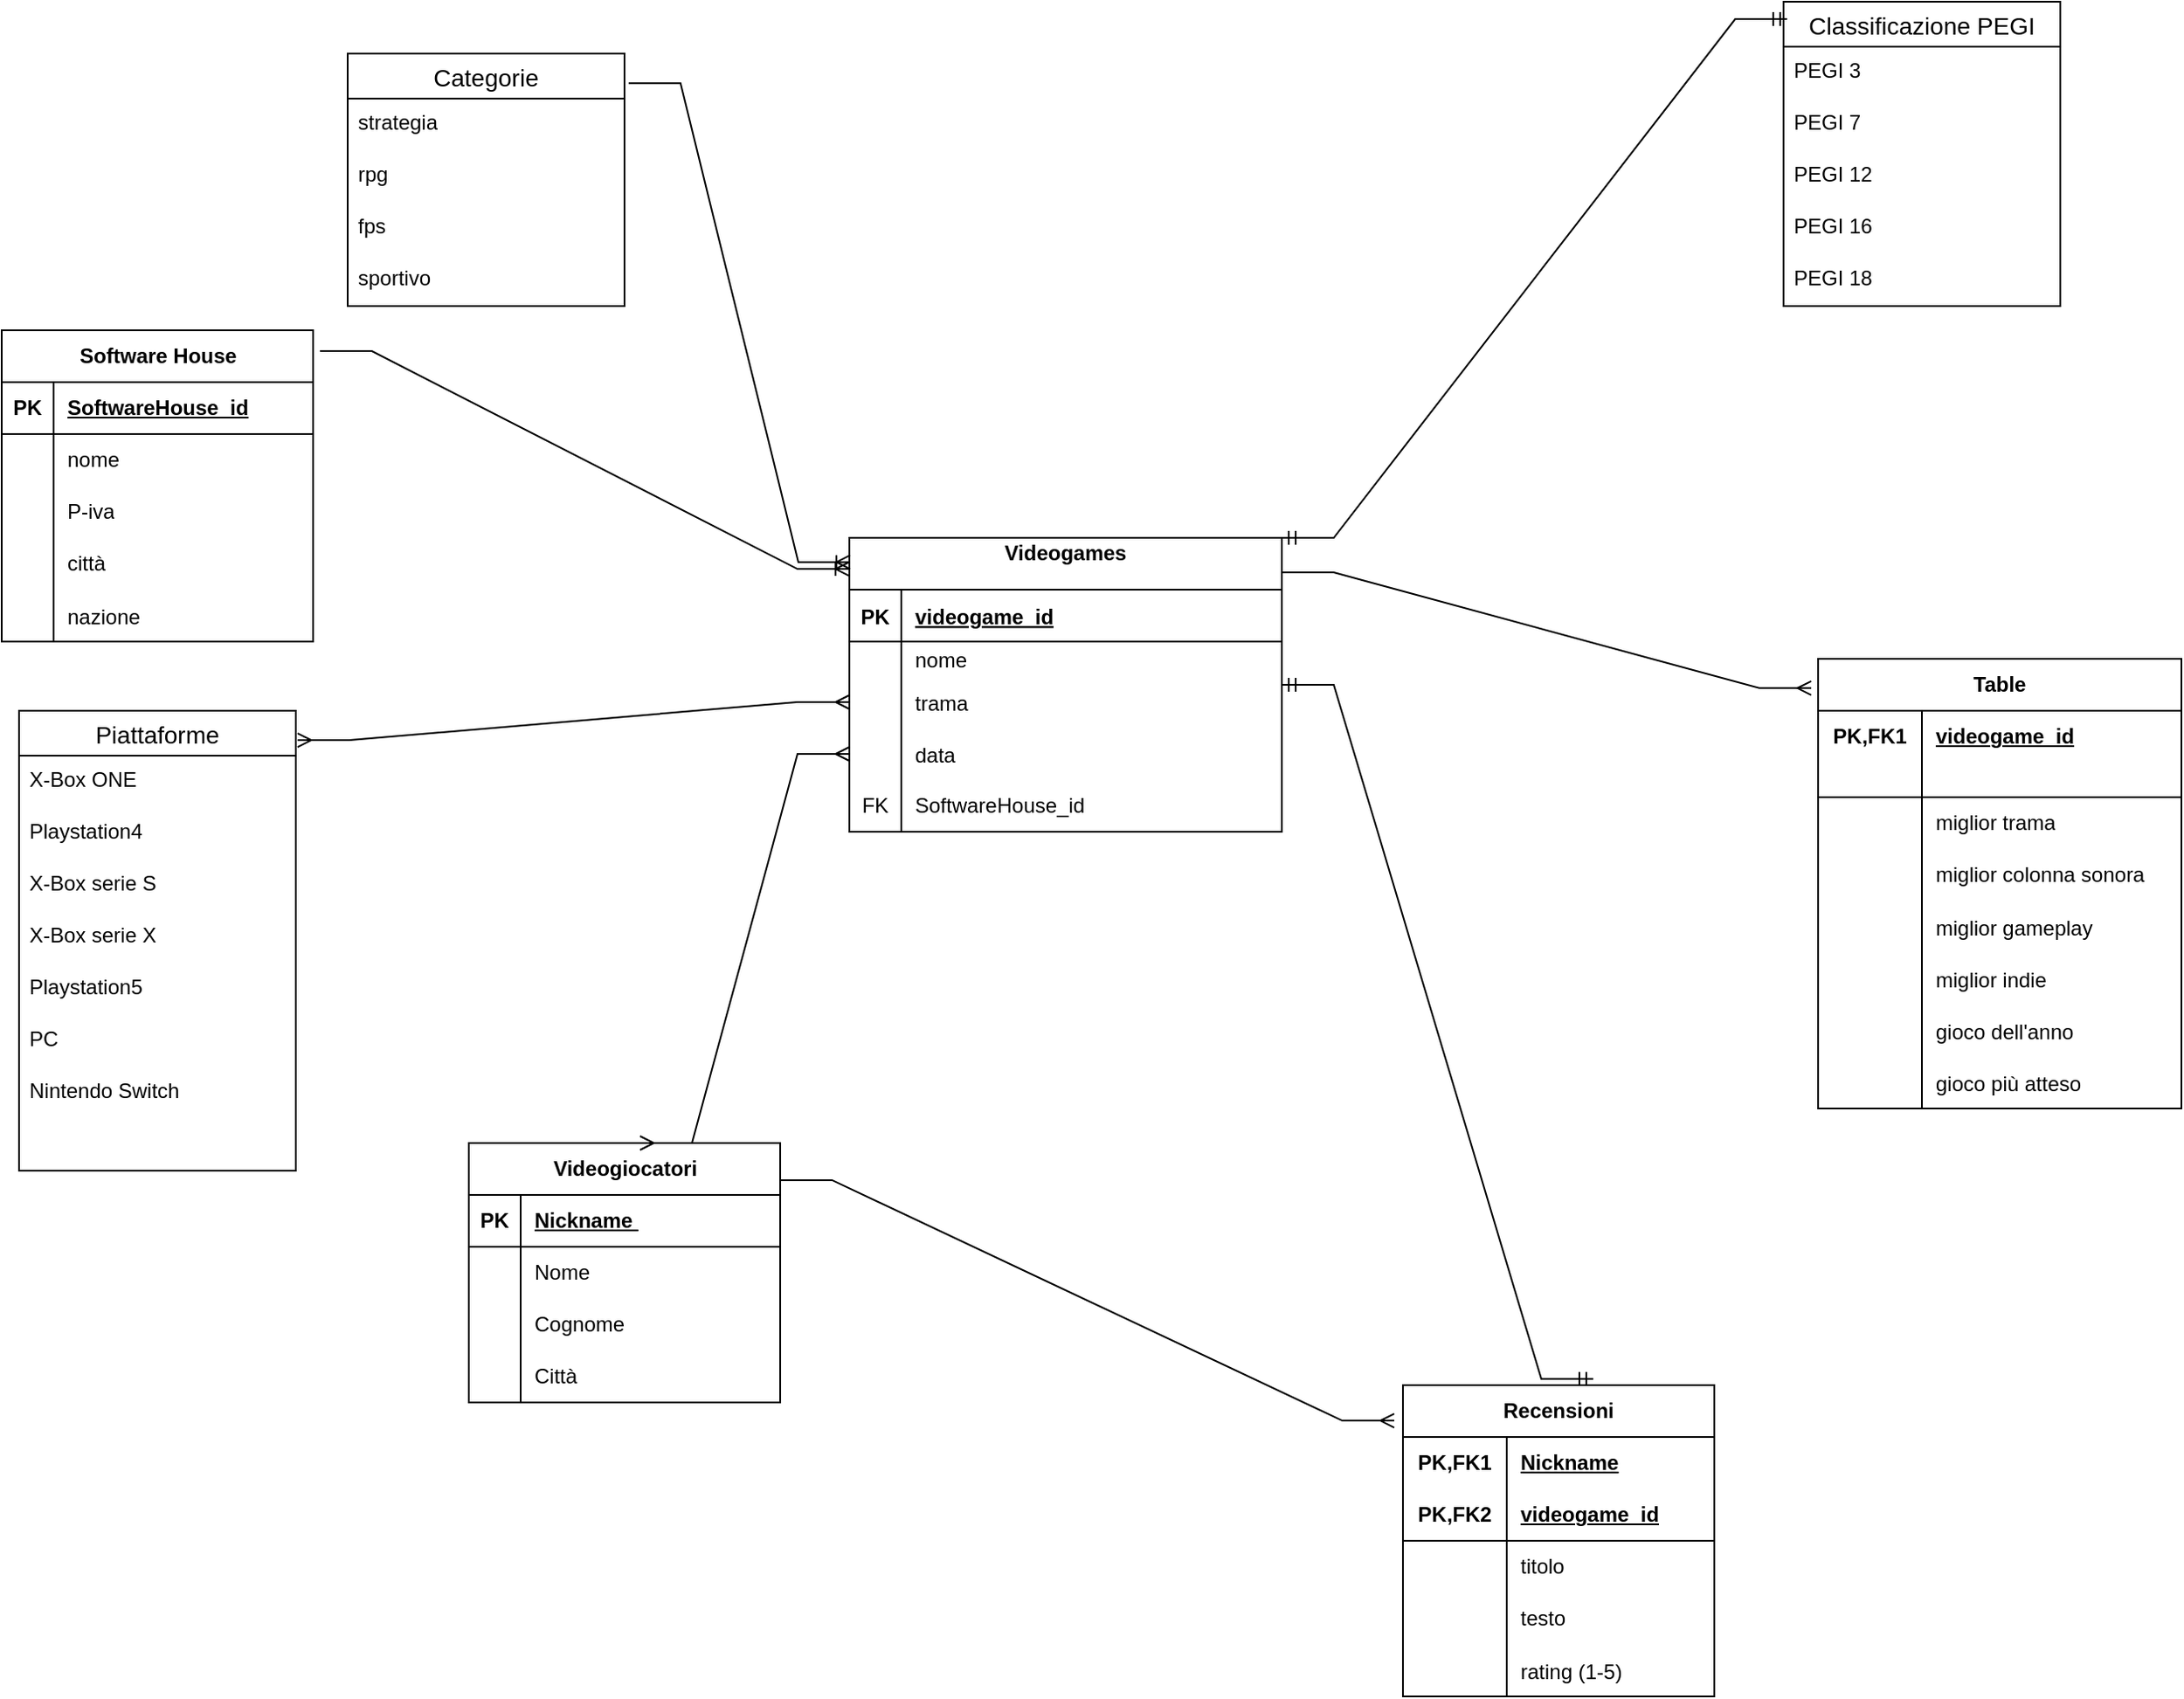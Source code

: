 <mxfile version="21.7.5" type="github">
  <diagram id="R2lEEEUBdFMjLlhIrx00" name="Page-1">
    <mxGraphModel dx="2276" dy="759" grid="1" gridSize="10" guides="1" tooltips="1" connect="1" arrows="1" fold="1" page="1" pageScale="1" pageWidth="850" pageHeight="1100" math="0" shadow="0" extFonts="Permanent Marker^https://fonts.googleapis.com/css?family=Permanent+Marker">
      <root>
        <mxCell id="0" />
        <mxCell id="1" parent="0" />
        <object label="Videogames&#xa;" id="kOSBz5JG6qcE9V6TWTEN-2">
          <mxCell style="shape=table;startSize=30;container=1;collapsible=1;childLayout=tableLayout;fixedRows=1;rowLines=0;fontStyle=1;align=center;resizeLast=1;" vertex="1" parent="1">
            <mxGeometry y="330" width="250" height="170" as="geometry" />
          </mxCell>
        </object>
        <mxCell id="kOSBz5JG6qcE9V6TWTEN-3" value="" style="shape=partialRectangle;collapsible=0;dropTarget=0;pointerEvents=0;fillColor=none;points=[[0,0.5],[1,0.5]];portConstraint=eastwest;top=0;left=0;right=0;bottom=1;" vertex="1" parent="kOSBz5JG6qcE9V6TWTEN-2">
          <mxGeometry y="30" width="250" height="30" as="geometry" />
        </mxCell>
        <mxCell id="kOSBz5JG6qcE9V6TWTEN-4" value="PK" style="shape=partialRectangle;overflow=hidden;connectable=0;fillColor=none;top=0;left=0;bottom=0;right=0;fontStyle=1;" vertex="1" parent="kOSBz5JG6qcE9V6TWTEN-3">
          <mxGeometry width="30" height="30" as="geometry">
            <mxRectangle width="30" height="30" as="alternateBounds" />
          </mxGeometry>
        </mxCell>
        <mxCell id="kOSBz5JG6qcE9V6TWTEN-5" value="videogame_id" style="shape=partialRectangle;overflow=hidden;connectable=0;fillColor=none;top=0;left=0;bottom=0;right=0;align=left;spacingLeft=6;fontStyle=5;" vertex="1" parent="kOSBz5JG6qcE9V6TWTEN-3">
          <mxGeometry x="30" width="220" height="30" as="geometry">
            <mxRectangle width="220" height="30" as="alternateBounds" />
          </mxGeometry>
        </mxCell>
        <mxCell id="kOSBz5JG6qcE9V6TWTEN-6" value="" style="shape=partialRectangle;collapsible=0;dropTarget=0;pointerEvents=0;fillColor=none;points=[[0,0.5],[1,0.5]];portConstraint=eastwest;top=0;left=0;right=0;bottom=0;" vertex="1" parent="kOSBz5JG6qcE9V6TWTEN-2">
          <mxGeometry y="60" width="250" height="20" as="geometry" />
        </mxCell>
        <mxCell id="kOSBz5JG6qcE9V6TWTEN-7" value="" style="shape=partialRectangle;overflow=hidden;connectable=0;fillColor=none;top=0;left=0;bottom=0;right=0;" vertex="1" parent="kOSBz5JG6qcE9V6TWTEN-6">
          <mxGeometry width="30" height="20" as="geometry">
            <mxRectangle width="30" height="20" as="alternateBounds" />
          </mxGeometry>
        </mxCell>
        <mxCell id="kOSBz5JG6qcE9V6TWTEN-8" value="nome" style="shape=partialRectangle;overflow=hidden;connectable=0;fillColor=none;top=0;left=0;bottom=0;right=0;align=left;spacingLeft=6;" vertex="1" parent="kOSBz5JG6qcE9V6TWTEN-6">
          <mxGeometry x="30" width="220" height="20" as="geometry">
            <mxRectangle width="220" height="20" as="alternateBounds" />
          </mxGeometry>
        </mxCell>
        <mxCell id="kOSBz5JG6qcE9V6TWTEN-85" value="" style="shape=tableRow;horizontal=0;startSize=0;swimlaneHead=0;swimlaneBody=0;fillColor=none;collapsible=0;dropTarget=0;points=[[0,0.5],[1,0.5]];portConstraint=eastwest;top=0;left=0;right=0;bottom=0;" vertex="1" parent="kOSBz5JG6qcE9V6TWTEN-2">
          <mxGeometry y="80" width="250" height="30" as="geometry" />
        </mxCell>
        <mxCell id="kOSBz5JG6qcE9V6TWTEN-86" value="" style="shape=partialRectangle;connectable=0;fillColor=none;top=0;left=0;bottom=0;right=0;editable=1;overflow=hidden;" vertex="1" parent="kOSBz5JG6qcE9V6TWTEN-85">
          <mxGeometry width="30" height="30" as="geometry">
            <mxRectangle width="30" height="30" as="alternateBounds" />
          </mxGeometry>
        </mxCell>
        <mxCell id="kOSBz5JG6qcE9V6TWTEN-87" value="trama" style="shape=partialRectangle;connectable=0;fillColor=none;top=0;left=0;bottom=0;right=0;align=left;spacingLeft=6;overflow=hidden;" vertex="1" parent="kOSBz5JG6qcE9V6TWTEN-85">
          <mxGeometry x="30" width="220" height="30" as="geometry">
            <mxRectangle width="220" height="30" as="alternateBounds" />
          </mxGeometry>
        </mxCell>
        <mxCell id="kOSBz5JG6qcE9V6TWTEN-9" value="" style="shape=partialRectangle;collapsible=0;dropTarget=0;pointerEvents=0;fillColor=none;points=[[0,0.5],[1,0.5]];portConstraint=eastwest;top=0;left=0;right=0;bottom=0;" vertex="1" parent="kOSBz5JG6qcE9V6TWTEN-2">
          <mxGeometry y="110" width="250" height="30" as="geometry" />
        </mxCell>
        <mxCell id="kOSBz5JG6qcE9V6TWTEN-10" value="" style="shape=partialRectangle;overflow=hidden;connectable=0;fillColor=none;top=0;left=0;bottom=0;right=0;" vertex="1" parent="kOSBz5JG6qcE9V6TWTEN-9">
          <mxGeometry width="30" height="30" as="geometry">
            <mxRectangle width="30" height="30" as="alternateBounds" />
          </mxGeometry>
        </mxCell>
        <mxCell id="kOSBz5JG6qcE9V6TWTEN-11" value="data" style="shape=partialRectangle;overflow=hidden;connectable=0;fillColor=none;top=0;left=0;bottom=0;right=0;align=left;spacingLeft=6;" vertex="1" parent="kOSBz5JG6qcE9V6TWTEN-9">
          <mxGeometry x="30" width="220" height="30" as="geometry">
            <mxRectangle width="220" height="30" as="alternateBounds" />
          </mxGeometry>
        </mxCell>
        <mxCell id="kOSBz5JG6qcE9V6TWTEN-21" value="" style="shape=tableRow;horizontal=0;startSize=0;swimlaneHead=0;swimlaneBody=0;fillColor=none;collapsible=0;dropTarget=0;points=[[0,0.5],[1,0.5]];portConstraint=eastwest;top=0;left=0;right=0;bottom=0;" vertex="1" parent="kOSBz5JG6qcE9V6TWTEN-2">
          <mxGeometry y="140" width="250" height="30" as="geometry" />
        </mxCell>
        <mxCell id="kOSBz5JG6qcE9V6TWTEN-22" value="FK" style="shape=partialRectangle;connectable=0;fillColor=none;top=0;left=0;bottom=0;right=0;fontStyle=0;overflow=hidden;whiteSpace=wrap;html=1;" vertex="1" parent="kOSBz5JG6qcE9V6TWTEN-21">
          <mxGeometry width="30" height="30" as="geometry">
            <mxRectangle width="30" height="30" as="alternateBounds" />
          </mxGeometry>
        </mxCell>
        <mxCell id="kOSBz5JG6qcE9V6TWTEN-23" value="SoftwareHouse_id" style="shape=partialRectangle;connectable=0;fillColor=none;top=0;left=0;bottom=0;right=0;align=left;spacingLeft=6;fontStyle=0;overflow=hidden;whiteSpace=wrap;html=1;" vertex="1" parent="kOSBz5JG6qcE9V6TWTEN-21">
          <mxGeometry x="30" width="220" height="30" as="geometry">
            <mxRectangle width="220" height="30" as="alternateBounds" />
          </mxGeometry>
        </mxCell>
        <mxCell id="kOSBz5JG6qcE9V6TWTEN-63" value="Software House" style="shape=table;startSize=30;container=1;collapsible=1;childLayout=tableLayout;fixedRows=1;rowLines=0;fontStyle=1;align=center;resizeLast=1;html=1;" vertex="1" parent="1">
          <mxGeometry x="-490" y="210" width="180" height="180" as="geometry" />
        </mxCell>
        <mxCell id="kOSBz5JG6qcE9V6TWTEN-64" value="" style="shape=tableRow;horizontal=0;startSize=0;swimlaneHead=0;swimlaneBody=0;fillColor=none;collapsible=0;dropTarget=0;points=[[0,0.5],[1,0.5]];portConstraint=eastwest;top=0;left=0;right=0;bottom=1;" vertex="1" parent="kOSBz5JG6qcE9V6TWTEN-63">
          <mxGeometry y="30" width="180" height="30" as="geometry" />
        </mxCell>
        <mxCell id="kOSBz5JG6qcE9V6TWTEN-65" value="PK" style="shape=partialRectangle;connectable=0;fillColor=none;top=0;left=0;bottom=0;right=0;fontStyle=1;overflow=hidden;whiteSpace=wrap;html=1;" vertex="1" parent="kOSBz5JG6qcE9V6TWTEN-64">
          <mxGeometry width="30" height="30" as="geometry">
            <mxRectangle width="30" height="30" as="alternateBounds" />
          </mxGeometry>
        </mxCell>
        <mxCell id="kOSBz5JG6qcE9V6TWTEN-66" value="SoftwareHouse_id" style="shape=partialRectangle;connectable=0;fillColor=none;top=0;left=0;bottom=0;right=0;align=left;spacingLeft=6;fontStyle=5;overflow=hidden;whiteSpace=wrap;html=1;" vertex="1" parent="kOSBz5JG6qcE9V6TWTEN-64">
          <mxGeometry x="30" width="150" height="30" as="geometry">
            <mxRectangle width="150" height="30" as="alternateBounds" />
          </mxGeometry>
        </mxCell>
        <mxCell id="kOSBz5JG6qcE9V6TWTEN-67" value="" style="shape=tableRow;horizontal=0;startSize=0;swimlaneHead=0;swimlaneBody=0;fillColor=none;collapsible=0;dropTarget=0;points=[[0,0.5],[1,0.5]];portConstraint=eastwest;top=0;left=0;right=0;bottom=0;" vertex="1" parent="kOSBz5JG6qcE9V6TWTEN-63">
          <mxGeometry y="60" width="180" height="30" as="geometry" />
        </mxCell>
        <mxCell id="kOSBz5JG6qcE9V6TWTEN-68" value="" style="shape=partialRectangle;connectable=0;fillColor=none;top=0;left=0;bottom=0;right=0;editable=1;overflow=hidden;whiteSpace=wrap;html=1;" vertex="1" parent="kOSBz5JG6qcE9V6TWTEN-67">
          <mxGeometry width="30" height="30" as="geometry">
            <mxRectangle width="30" height="30" as="alternateBounds" />
          </mxGeometry>
        </mxCell>
        <mxCell id="kOSBz5JG6qcE9V6TWTEN-69" value="nome" style="shape=partialRectangle;connectable=0;fillColor=none;top=0;left=0;bottom=0;right=0;align=left;spacingLeft=6;overflow=hidden;whiteSpace=wrap;html=1;" vertex="1" parent="kOSBz5JG6qcE9V6TWTEN-67">
          <mxGeometry x="30" width="150" height="30" as="geometry">
            <mxRectangle width="150" height="30" as="alternateBounds" />
          </mxGeometry>
        </mxCell>
        <mxCell id="kOSBz5JG6qcE9V6TWTEN-70" value="" style="shape=tableRow;horizontal=0;startSize=0;swimlaneHead=0;swimlaneBody=0;fillColor=none;collapsible=0;dropTarget=0;points=[[0,0.5],[1,0.5]];portConstraint=eastwest;top=0;left=0;right=0;bottom=0;" vertex="1" parent="kOSBz5JG6qcE9V6TWTEN-63">
          <mxGeometry y="90" width="180" height="30" as="geometry" />
        </mxCell>
        <mxCell id="kOSBz5JG6qcE9V6TWTEN-71" value="" style="shape=partialRectangle;connectable=0;fillColor=none;top=0;left=0;bottom=0;right=0;editable=1;overflow=hidden;whiteSpace=wrap;html=1;" vertex="1" parent="kOSBz5JG6qcE9V6TWTEN-70">
          <mxGeometry width="30" height="30" as="geometry">
            <mxRectangle width="30" height="30" as="alternateBounds" />
          </mxGeometry>
        </mxCell>
        <mxCell id="kOSBz5JG6qcE9V6TWTEN-72" value="P-iva" style="shape=partialRectangle;connectable=0;fillColor=none;top=0;left=0;bottom=0;right=0;align=left;spacingLeft=6;overflow=hidden;whiteSpace=wrap;html=1;" vertex="1" parent="kOSBz5JG6qcE9V6TWTEN-70">
          <mxGeometry x="30" width="150" height="30" as="geometry">
            <mxRectangle width="150" height="30" as="alternateBounds" />
          </mxGeometry>
        </mxCell>
        <mxCell id="kOSBz5JG6qcE9V6TWTEN-73" value="" style="shape=tableRow;horizontal=0;startSize=0;swimlaneHead=0;swimlaneBody=0;fillColor=none;collapsible=0;dropTarget=0;points=[[0,0.5],[1,0.5]];portConstraint=eastwest;top=0;left=0;right=0;bottom=0;" vertex="1" parent="kOSBz5JG6qcE9V6TWTEN-63">
          <mxGeometry y="120" width="180" height="30" as="geometry" />
        </mxCell>
        <mxCell id="kOSBz5JG6qcE9V6TWTEN-74" value="" style="shape=partialRectangle;connectable=0;fillColor=none;top=0;left=0;bottom=0;right=0;editable=1;overflow=hidden;whiteSpace=wrap;html=1;" vertex="1" parent="kOSBz5JG6qcE9V6TWTEN-73">
          <mxGeometry width="30" height="30" as="geometry">
            <mxRectangle width="30" height="30" as="alternateBounds" />
          </mxGeometry>
        </mxCell>
        <mxCell id="kOSBz5JG6qcE9V6TWTEN-75" value="città" style="shape=partialRectangle;connectable=0;fillColor=none;top=0;left=0;bottom=0;right=0;align=left;spacingLeft=6;overflow=hidden;whiteSpace=wrap;html=1;" vertex="1" parent="kOSBz5JG6qcE9V6TWTEN-73">
          <mxGeometry x="30" width="150" height="30" as="geometry">
            <mxRectangle width="150" height="30" as="alternateBounds" />
          </mxGeometry>
        </mxCell>
        <mxCell id="kOSBz5JG6qcE9V6TWTEN-93" value="" style="shape=tableRow;horizontal=0;startSize=0;swimlaneHead=0;swimlaneBody=0;fillColor=none;collapsible=0;dropTarget=0;points=[[0,0.5],[1,0.5]];portConstraint=eastwest;top=0;left=0;right=0;bottom=0;" vertex="1" parent="kOSBz5JG6qcE9V6TWTEN-63">
          <mxGeometry y="150" width="180" height="30" as="geometry" />
        </mxCell>
        <mxCell id="kOSBz5JG6qcE9V6TWTEN-94" value="" style="shape=partialRectangle;connectable=0;fillColor=none;top=0;left=0;bottom=0;right=0;editable=1;overflow=hidden;" vertex="1" parent="kOSBz5JG6qcE9V6TWTEN-93">
          <mxGeometry width="30" height="30" as="geometry">
            <mxRectangle width="30" height="30" as="alternateBounds" />
          </mxGeometry>
        </mxCell>
        <mxCell id="kOSBz5JG6qcE9V6TWTEN-95" value="nazione" style="shape=partialRectangle;connectable=0;fillColor=none;top=0;left=0;bottom=0;right=0;align=left;spacingLeft=6;overflow=hidden;" vertex="1" parent="kOSBz5JG6qcE9V6TWTEN-93">
          <mxGeometry x="30" width="150" height="30" as="geometry">
            <mxRectangle width="150" height="30" as="alternateBounds" />
          </mxGeometry>
        </mxCell>
        <mxCell id="kOSBz5JG6qcE9V6TWTEN-126" value="Piattaforme" style="swimlane;fontStyle=0;childLayout=stackLayout;horizontal=1;startSize=26;horizontalStack=0;resizeParent=1;resizeParentMax=0;resizeLast=0;collapsible=1;marginBottom=0;align=center;fontSize=14;" vertex="1" parent="1">
          <mxGeometry x="-480" y="430" width="160" height="266" as="geometry" />
        </mxCell>
        <mxCell id="kOSBz5JG6qcE9V6TWTEN-127" value="X-Box ONE" style="text;strokeColor=none;fillColor=none;spacingLeft=4;spacingRight=4;overflow=hidden;rotatable=0;points=[[0,0.5],[1,0.5]];portConstraint=eastwest;fontSize=12;whiteSpace=wrap;html=1;" vertex="1" parent="kOSBz5JG6qcE9V6TWTEN-126">
          <mxGeometry y="26" width="160" height="30" as="geometry" />
        </mxCell>
        <mxCell id="kOSBz5JG6qcE9V6TWTEN-128" value="Playstation4" style="text;strokeColor=none;fillColor=none;spacingLeft=4;spacingRight=4;overflow=hidden;rotatable=0;points=[[0,0.5],[1,0.5]];portConstraint=eastwest;fontSize=12;whiteSpace=wrap;html=1;" vertex="1" parent="kOSBz5JG6qcE9V6TWTEN-126">
          <mxGeometry y="56" width="160" height="30" as="geometry" />
        </mxCell>
        <mxCell id="kOSBz5JG6qcE9V6TWTEN-129" value="X-Box serie S" style="text;strokeColor=none;fillColor=none;spacingLeft=4;spacingRight=4;overflow=hidden;rotatable=0;points=[[0,0.5],[1,0.5]];portConstraint=eastwest;fontSize=12;whiteSpace=wrap;html=1;" vertex="1" parent="kOSBz5JG6qcE9V6TWTEN-126">
          <mxGeometry y="86" width="160" height="30" as="geometry" />
        </mxCell>
        <mxCell id="kOSBz5JG6qcE9V6TWTEN-157" value="X-Box serie X" style="text;strokeColor=none;fillColor=none;spacingLeft=4;spacingRight=4;overflow=hidden;rotatable=0;points=[[0,0.5],[1,0.5]];portConstraint=eastwest;fontSize=12;whiteSpace=wrap;html=1;" vertex="1" parent="kOSBz5JG6qcE9V6TWTEN-126">
          <mxGeometry y="116" width="160" height="30" as="geometry" />
        </mxCell>
        <mxCell id="kOSBz5JG6qcE9V6TWTEN-156" value="Playstation5" style="text;strokeColor=none;fillColor=none;spacingLeft=4;spacingRight=4;overflow=hidden;rotatable=0;points=[[0,0.5],[1,0.5]];portConstraint=eastwest;fontSize=12;whiteSpace=wrap;html=1;" vertex="1" parent="kOSBz5JG6qcE9V6TWTEN-126">
          <mxGeometry y="146" width="160" height="30" as="geometry" />
        </mxCell>
        <mxCell id="kOSBz5JG6qcE9V6TWTEN-158" value="PC" style="text;strokeColor=none;fillColor=none;spacingLeft=4;spacingRight=4;overflow=hidden;rotatable=0;points=[[0,0.5],[1,0.5]];portConstraint=eastwest;fontSize=12;whiteSpace=wrap;html=1;" vertex="1" parent="kOSBz5JG6qcE9V6TWTEN-126">
          <mxGeometry y="176" width="160" height="30" as="geometry" />
        </mxCell>
        <mxCell id="kOSBz5JG6qcE9V6TWTEN-159" value="Nintendo Switch" style="text;strokeColor=none;fillColor=none;spacingLeft=4;spacingRight=4;overflow=hidden;rotatable=0;points=[[0,0.5],[1,0.5]];portConstraint=eastwest;fontSize=12;whiteSpace=wrap;html=1;" vertex="1" parent="kOSBz5JG6qcE9V6TWTEN-126">
          <mxGeometry y="206" width="160" height="30" as="geometry" />
        </mxCell>
        <mxCell id="kOSBz5JG6qcE9V6TWTEN-137" value="" style="shape=partialRectangle;connectable=0;fillColor=none;top=0;left=0;bottom=0;right=0;align=left;spacingLeft=6;overflow=hidden;" vertex="1" parent="kOSBz5JG6qcE9V6TWTEN-126">
          <mxGeometry y="236" width="160" height="30" as="geometry">
            <mxRectangle width="130" height="30" as="alternateBounds" />
          </mxGeometry>
        </mxCell>
        <mxCell id="kOSBz5JG6qcE9V6TWTEN-148" value="Categorie" style="swimlane;fontStyle=0;childLayout=stackLayout;horizontal=1;startSize=26;horizontalStack=0;resizeParent=1;resizeParentMax=0;resizeLast=0;collapsible=1;marginBottom=0;align=center;fontSize=14;" vertex="1" parent="1">
          <mxGeometry x="-290" y="50" width="160" height="146" as="geometry" />
        </mxCell>
        <mxCell id="kOSBz5JG6qcE9V6TWTEN-149" value="strategia" style="text;strokeColor=none;fillColor=none;spacingLeft=4;spacingRight=4;overflow=hidden;rotatable=0;points=[[0,0.5],[1,0.5]];portConstraint=eastwest;fontSize=12;whiteSpace=wrap;html=1;" vertex="1" parent="kOSBz5JG6qcE9V6TWTEN-148">
          <mxGeometry y="26" width="160" height="30" as="geometry" />
        </mxCell>
        <mxCell id="kOSBz5JG6qcE9V6TWTEN-150" value="rpg" style="text;strokeColor=none;fillColor=none;spacingLeft=4;spacingRight=4;overflow=hidden;rotatable=0;points=[[0,0.5],[1,0.5]];portConstraint=eastwest;fontSize=12;whiteSpace=wrap;html=1;" vertex="1" parent="kOSBz5JG6qcE9V6TWTEN-148">
          <mxGeometry y="56" width="160" height="30" as="geometry" />
        </mxCell>
        <mxCell id="kOSBz5JG6qcE9V6TWTEN-151" value="fps" style="text;strokeColor=none;fillColor=none;spacingLeft=4;spacingRight=4;overflow=hidden;rotatable=0;points=[[0,0.5],[1,0.5]];portConstraint=eastwest;fontSize=12;whiteSpace=wrap;html=1;" vertex="1" parent="kOSBz5JG6qcE9V6TWTEN-148">
          <mxGeometry y="86" width="160" height="30" as="geometry" />
        </mxCell>
        <mxCell id="kOSBz5JG6qcE9V6TWTEN-161" value="sportivo" style="text;strokeColor=none;fillColor=none;spacingLeft=4;spacingRight=4;overflow=hidden;rotatable=0;points=[[0,0.5],[1,0.5]];portConstraint=eastwest;fontSize=12;whiteSpace=wrap;html=1;" vertex="1" parent="kOSBz5JG6qcE9V6TWTEN-148">
          <mxGeometry y="116" width="160" height="30" as="geometry" />
        </mxCell>
        <mxCell id="kOSBz5JG6qcE9V6TWTEN-166" value="Classificazione PEGI" style="swimlane;fontStyle=0;childLayout=stackLayout;horizontal=1;startSize=26;horizontalStack=0;resizeParent=1;resizeParentMax=0;resizeLast=0;collapsible=1;marginBottom=0;align=center;fontSize=14;" vertex="1" parent="1">
          <mxGeometry x="540" y="20" width="160" height="176" as="geometry" />
        </mxCell>
        <mxCell id="kOSBz5JG6qcE9V6TWTEN-167" value="PEGI 3" style="text;strokeColor=none;fillColor=none;spacingLeft=4;spacingRight=4;overflow=hidden;rotatable=0;points=[[0,0.5],[1,0.5]];portConstraint=eastwest;fontSize=12;whiteSpace=wrap;html=1;" vertex="1" parent="kOSBz5JG6qcE9V6TWTEN-166">
          <mxGeometry y="26" width="160" height="30" as="geometry" />
        </mxCell>
        <mxCell id="kOSBz5JG6qcE9V6TWTEN-168" value="PEGI 7" style="text;strokeColor=none;fillColor=none;spacingLeft=4;spacingRight=4;overflow=hidden;rotatable=0;points=[[0,0.5],[1,0.5]];portConstraint=eastwest;fontSize=12;whiteSpace=wrap;html=1;" vertex="1" parent="kOSBz5JG6qcE9V6TWTEN-166">
          <mxGeometry y="56" width="160" height="30" as="geometry" />
        </mxCell>
        <mxCell id="kOSBz5JG6qcE9V6TWTEN-169" value="PEGI 12" style="text;strokeColor=none;fillColor=none;spacingLeft=4;spacingRight=4;overflow=hidden;rotatable=0;points=[[0,0.5],[1,0.5]];portConstraint=eastwest;fontSize=12;whiteSpace=wrap;html=1;" vertex="1" parent="kOSBz5JG6qcE9V6TWTEN-166">
          <mxGeometry y="86" width="160" height="30" as="geometry" />
        </mxCell>
        <mxCell id="kOSBz5JG6qcE9V6TWTEN-170" value="PEGI 16" style="text;strokeColor=none;fillColor=none;spacingLeft=4;spacingRight=4;overflow=hidden;rotatable=0;points=[[0,0.5],[1,0.5]];portConstraint=eastwest;fontSize=12;whiteSpace=wrap;html=1;" vertex="1" parent="kOSBz5JG6qcE9V6TWTEN-166">
          <mxGeometry y="116" width="160" height="30" as="geometry" />
        </mxCell>
        <mxCell id="kOSBz5JG6qcE9V6TWTEN-171" value="PEGI 18" style="text;strokeColor=none;fillColor=none;spacingLeft=4;spacingRight=4;overflow=hidden;rotatable=0;points=[[0,0.5],[1,0.5]];portConstraint=eastwest;fontSize=12;whiteSpace=wrap;html=1;" vertex="1" parent="kOSBz5JG6qcE9V6TWTEN-166">
          <mxGeometry y="146" width="160" height="30" as="geometry" />
        </mxCell>
        <mxCell id="kOSBz5JG6qcE9V6TWTEN-172" value="Videogiocatori" style="shape=table;startSize=30;container=1;collapsible=1;childLayout=tableLayout;fixedRows=1;rowLines=0;fontStyle=1;align=center;resizeLast=1;html=1;" vertex="1" parent="1">
          <mxGeometry x="-220" y="680" width="180" height="150" as="geometry" />
        </mxCell>
        <mxCell id="kOSBz5JG6qcE9V6TWTEN-173" value="" style="shape=tableRow;horizontal=0;startSize=0;swimlaneHead=0;swimlaneBody=0;fillColor=none;collapsible=0;dropTarget=0;points=[[0,0.5],[1,0.5]];portConstraint=eastwest;top=0;left=0;right=0;bottom=1;" vertex="1" parent="kOSBz5JG6qcE9V6TWTEN-172">
          <mxGeometry y="30" width="180" height="30" as="geometry" />
        </mxCell>
        <mxCell id="kOSBz5JG6qcE9V6TWTEN-174" value="PK" style="shape=partialRectangle;connectable=0;fillColor=none;top=0;left=0;bottom=0;right=0;fontStyle=1;overflow=hidden;whiteSpace=wrap;html=1;" vertex="1" parent="kOSBz5JG6qcE9V6TWTEN-173">
          <mxGeometry width="30" height="30" as="geometry">
            <mxRectangle width="30" height="30" as="alternateBounds" />
          </mxGeometry>
        </mxCell>
        <mxCell id="kOSBz5JG6qcE9V6TWTEN-175" value="Nickname&amp;nbsp;" style="shape=partialRectangle;connectable=0;fillColor=none;top=0;left=0;bottom=0;right=0;align=left;spacingLeft=6;fontStyle=5;overflow=hidden;whiteSpace=wrap;html=1;" vertex="1" parent="kOSBz5JG6qcE9V6TWTEN-173">
          <mxGeometry x="30" width="150" height="30" as="geometry">
            <mxRectangle width="150" height="30" as="alternateBounds" />
          </mxGeometry>
        </mxCell>
        <mxCell id="kOSBz5JG6qcE9V6TWTEN-176" value="" style="shape=tableRow;horizontal=0;startSize=0;swimlaneHead=0;swimlaneBody=0;fillColor=none;collapsible=0;dropTarget=0;points=[[0,0.5],[1,0.5]];portConstraint=eastwest;top=0;left=0;right=0;bottom=0;" vertex="1" parent="kOSBz5JG6qcE9V6TWTEN-172">
          <mxGeometry y="60" width="180" height="30" as="geometry" />
        </mxCell>
        <mxCell id="kOSBz5JG6qcE9V6TWTEN-177" value="" style="shape=partialRectangle;connectable=0;fillColor=none;top=0;left=0;bottom=0;right=0;editable=1;overflow=hidden;whiteSpace=wrap;html=1;" vertex="1" parent="kOSBz5JG6qcE9V6TWTEN-176">
          <mxGeometry width="30" height="30" as="geometry">
            <mxRectangle width="30" height="30" as="alternateBounds" />
          </mxGeometry>
        </mxCell>
        <mxCell id="kOSBz5JG6qcE9V6TWTEN-178" value="Nome" style="shape=partialRectangle;connectable=0;fillColor=none;top=0;left=0;bottom=0;right=0;align=left;spacingLeft=6;overflow=hidden;whiteSpace=wrap;html=1;" vertex="1" parent="kOSBz5JG6qcE9V6TWTEN-176">
          <mxGeometry x="30" width="150" height="30" as="geometry">
            <mxRectangle width="150" height="30" as="alternateBounds" />
          </mxGeometry>
        </mxCell>
        <mxCell id="kOSBz5JG6qcE9V6TWTEN-179" value="" style="shape=tableRow;horizontal=0;startSize=0;swimlaneHead=0;swimlaneBody=0;fillColor=none;collapsible=0;dropTarget=0;points=[[0,0.5],[1,0.5]];portConstraint=eastwest;top=0;left=0;right=0;bottom=0;" vertex="1" parent="kOSBz5JG6qcE9V6TWTEN-172">
          <mxGeometry y="90" width="180" height="30" as="geometry" />
        </mxCell>
        <mxCell id="kOSBz5JG6qcE9V6TWTEN-180" value="" style="shape=partialRectangle;connectable=0;fillColor=none;top=0;left=0;bottom=0;right=0;editable=1;overflow=hidden;whiteSpace=wrap;html=1;" vertex="1" parent="kOSBz5JG6qcE9V6TWTEN-179">
          <mxGeometry width="30" height="30" as="geometry">
            <mxRectangle width="30" height="30" as="alternateBounds" />
          </mxGeometry>
        </mxCell>
        <mxCell id="kOSBz5JG6qcE9V6TWTEN-181" value="Cognome" style="shape=partialRectangle;connectable=0;fillColor=none;top=0;left=0;bottom=0;right=0;align=left;spacingLeft=6;overflow=hidden;whiteSpace=wrap;html=1;" vertex="1" parent="kOSBz5JG6qcE9V6TWTEN-179">
          <mxGeometry x="30" width="150" height="30" as="geometry">
            <mxRectangle width="150" height="30" as="alternateBounds" />
          </mxGeometry>
        </mxCell>
        <mxCell id="kOSBz5JG6qcE9V6TWTEN-182" value="" style="shape=tableRow;horizontal=0;startSize=0;swimlaneHead=0;swimlaneBody=0;fillColor=none;collapsible=0;dropTarget=0;points=[[0,0.5],[1,0.5]];portConstraint=eastwest;top=0;left=0;right=0;bottom=0;" vertex="1" parent="kOSBz5JG6qcE9V6TWTEN-172">
          <mxGeometry y="120" width="180" height="30" as="geometry" />
        </mxCell>
        <mxCell id="kOSBz5JG6qcE9V6TWTEN-183" value="" style="shape=partialRectangle;connectable=0;fillColor=none;top=0;left=0;bottom=0;right=0;editable=1;overflow=hidden;whiteSpace=wrap;html=1;" vertex="1" parent="kOSBz5JG6qcE9V6TWTEN-182">
          <mxGeometry width="30" height="30" as="geometry">
            <mxRectangle width="30" height="30" as="alternateBounds" />
          </mxGeometry>
        </mxCell>
        <mxCell id="kOSBz5JG6qcE9V6TWTEN-184" value="Città" style="shape=partialRectangle;connectable=0;fillColor=none;top=0;left=0;bottom=0;right=0;align=left;spacingLeft=6;overflow=hidden;whiteSpace=wrap;html=1;" vertex="1" parent="kOSBz5JG6qcE9V6TWTEN-182">
          <mxGeometry x="30" width="150" height="30" as="geometry">
            <mxRectangle width="150" height="30" as="alternateBounds" />
          </mxGeometry>
        </mxCell>
        <mxCell id="kOSBz5JG6qcE9V6TWTEN-198" value="Recensioni" style="shape=table;startSize=30;container=1;collapsible=1;childLayout=tableLayout;fixedRows=1;rowLines=0;fontStyle=1;align=center;resizeLast=1;html=1;whiteSpace=wrap;" vertex="1" parent="1">
          <mxGeometry x="320" y="820" width="180" height="180" as="geometry" />
        </mxCell>
        <mxCell id="kOSBz5JG6qcE9V6TWTEN-199" value="" style="shape=tableRow;horizontal=0;startSize=0;swimlaneHead=0;swimlaneBody=0;fillColor=none;collapsible=0;dropTarget=0;points=[[0,0.5],[1,0.5]];portConstraint=eastwest;top=0;left=0;right=0;bottom=0;html=1;" vertex="1" parent="kOSBz5JG6qcE9V6TWTEN-198">
          <mxGeometry y="30" width="180" height="30" as="geometry" />
        </mxCell>
        <mxCell id="kOSBz5JG6qcE9V6TWTEN-200" value="PK,FK1" style="shape=partialRectangle;connectable=0;fillColor=none;top=0;left=0;bottom=0;right=0;fontStyle=1;overflow=hidden;html=1;whiteSpace=wrap;" vertex="1" parent="kOSBz5JG6qcE9V6TWTEN-199">
          <mxGeometry width="60" height="30" as="geometry">
            <mxRectangle width="60" height="30" as="alternateBounds" />
          </mxGeometry>
        </mxCell>
        <mxCell id="kOSBz5JG6qcE9V6TWTEN-201" value="Nickname" style="shape=partialRectangle;connectable=0;fillColor=none;top=0;left=0;bottom=0;right=0;align=left;spacingLeft=6;fontStyle=5;overflow=hidden;html=1;whiteSpace=wrap;" vertex="1" parent="kOSBz5JG6qcE9V6TWTEN-199">
          <mxGeometry x="60" width="120" height="30" as="geometry">
            <mxRectangle width="120" height="30" as="alternateBounds" />
          </mxGeometry>
        </mxCell>
        <mxCell id="kOSBz5JG6qcE9V6TWTEN-202" value="" style="shape=tableRow;horizontal=0;startSize=0;swimlaneHead=0;swimlaneBody=0;fillColor=none;collapsible=0;dropTarget=0;points=[[0,0.5],[1,0.5]];portConstraint=eastwest;top=0;left=0;right=0;bottom=1;html=1;" vertex="1" parent="kOSBz5JG6qcE9V6TWTEN-198">
          <mxGeometry y="60" width="180" height="30" as="geometry" />
        </mxCell>
        <mxCell id="kOSBz5JG6qcE9V6TWTEN-203" value="PK,FK2" style="shape=partialRectangle;connectable=0;fillColor=none;top=0;left=0;bottom=0;right=0;fontStyle=1;overflow=hidden;html=1;whiteSpace=wrap;" vertex="1" parent="kOSBz5JG6qcE9V6TWTEN-202">
          <mxGeometry width="60" height="30" as="geometry">
            <mxRectangle width="60" height="30" as="alternateBounds" />
          </mxGeometry>
        </mxCell>
        <mxCell id="kOSBz5JG6qcE9V6TWTEN-204" value="videogame_id" style="shape=partialRectangle;connectable=0;fillColor=none;top=0;left=0;bottom=0;right=0;align=left;spacingLeft=6;fontStyle=5;overflow=hidden;html=1;whiteSpace=wrap;" vertex="1" parent="kOSBz5JG6qcE9V6TWTEN-202">
          <mxGeometry x="60" width="120" height="30" as="geometry">
            <mxRectangle width="120" height="30" as="alternateBounds" />
          </mxGeometry>
        </mxCell>
        <mxCell id="kOSBz5JG6qcE9V6TWTEN-205" value="" style="shape=tableRow;horizontal=0;startSize=0;swimlaneHead=0;swimlaneBody=0;fillColor=none;collapsible=0;dropTarget=0;points=[[0,0.5],[1,0.5]];portConstraint=eastwest;top=0;left=0;right=0;bottom=0;html=1;" vertex="1" parent="kOSBz5JG6qcE9V6TWTEN-198">
          <mxGeometry y="90" width="180" height="30" as="geometry" />
        </mxCell>
        <mxCell id="kOSBz5JG6qcE9V6TWTEN-206" value="" style="shape=partialRectangle;connectable=0;fillColor=none;top=0;left=0;bottom=0;right=0;editable=1;overflow=hidden;html=1;whiteSpace=wrap;" vertex="1" parent="kOSBz5JG6qcE9V6TWTEN-205">
          <mxGeometry width="60" height="30" as="geometry">
            <mxRectangle width="60" height="30" as="alternateBounds" />
          </mxGeometry>
        </mxCell>
        <mxCell id="kOSBz5JG6qcE9V6TWTEN-207" value="titolo" style="shape=partialRectangle;connectable=0;fillColor=none;top=0;left=0;bottom=0;right=0;align=left;spacingLeft=6;overflow=hidden;html=1;whiteSpace=wrap;" vertex="1" parent="kOSBz5JG6qcE9V6TWTEN-205">
          <mxGeometry x="60" width="120" height="30" as="geometry">
            <mxRectangle width="120" height="30" as="alternateBounds" />
          </mxGeometry>
        </mxCell>
        <mxCell id="kOSBz5JG6qcE9V6TWTEN-208" value="" style="shape=tableRow;horizontal=0;startSize=0;swimlaneHead=0;swimlaneBody=0;fillColor=none;collapsible=0;dropTarget=0;points=[[0,0.5],[1,0.5]];portConstraint=eastwest;top=0;left=0;right=0;bottom=0;html=1;" vertex="1" parent="kOSBz5JG6qcE9V6TWTEN-198">
          <mxGeometry y="120" width="180" height="30" as="geometry" />
        </mxCell>
        <mxCell id="kOSBz5JG6qcE9V6TWTEN-209" value="" style="shape=partialRectangle;connectable=0;fillColor=none;top=0;left=0;bottom=0;right=0;editable=1;overflow=hidden;html=1;whiteSpace=wrap;" vertex="1" parent="kOSBz5JG6qcE9V6TWTEN-208">
          <mxGeometry width="60" height="30" as="geometry">
            <mxRectangle width="60" height="30" as="alternateBounds" />
          </mxGeometry>
        </mxCell>
        <mxCell id="kOSBz5JG6qcE9V6TWTEN-210" value="testo" style="shape=partialRectangle;connectable=0;fillColor=none;top=0;left=0;bottom=0;right=0;align=left;spacingLeft=6;overflow=hidden;html=1;whiteSpace=wrap;" vertex="1" parent="kOSBz5JG6qcE9V6TWTEN-208">
          <mxGeometry x="60" width="120" height="30" as="geometry">
            <mxRectangle width="120" height="30" as="alternateBounds" />
          </mxGeometry>
        </mxCell>
        <mxCell id="kOSBz5JG6qcE9V6TWTEN-230" value="" style="shape=tableRow;horizontal=0;startSize=0;swimlaneHead=0;swimlaneBody=0;fillColor=none;collapsible=0;dropTarget=0;points=[[0,0.5],[1,0.5]];portConstraint=eastwest;top=0;left=0;right=0;bottom=0;" vertex="1" parent="kOSBz5JG6qcE9V6TWTEN-198">
          <mxGeometry y="150" width="180" height="30" as="geometry" />
        </mxCell>
        <mxCell id="kOSBz5JG6qcE9V6TWTEN-231" value="" style="shape=partialRectangle;connectable=0;fillColor=none;top=0;left=0;bottom=0;right=0;editable=1;overflow=hidden;" vertex="1" parent="kOSBz5JG6qcE9V6TWTEN-230">
          <mxGeometry width="60" height="30" as="geometry">
            <mxRectangle width="60" height="30" as="alternateBounds" />
          </mxGeometry>
        </mxCell>
        <mxCell id="kOSBz5JG6qcE9V6TWTEN-232" value="rating (1-5)" style="shape=partialRectangle;connectable=0;fillColor=none;top=0;left=0;bottom=0;right=0;align=left;spacingLeft=6;overflow=hidden;" vertex="1" parent="kOSBz5JG6qcE9V6TWTEN-230">
          <mxGeometry x="60" width="120" height="30" as="geometry">
            <mxRectangle width="120" height="30" as="alternateBounds" />
          </mxGeometry>
        </mxCell>
        <mxCell id="kOSBz5JG6qcE9V6TWTEN-240" value="" style="edgeStyle=entityRelationEdgeStyle;fontSize=12;html=1;endArrow=ERmany;startArrow=ERmany;rounded=0;entryX=0;entryY=0.5;entryDx=0;entryDy=0;exitX=1.006;exitY=0.064;exitDx=0;exitDy=0;exitPerimeter=0;" edge="1" parent="1" source="kOSBz5JG6qcE9V6TWTEN-126" target="kOSBz5JG6qcE9V6TWTEN-85">
          <mxGeometry width="100" height="100" relative="1" as="geometry">
            <mxPoint x="-120" y="470" as="sourcePoint" />
            <mxPoint x="-20" y="370" as="targetPoint" />
            <Array as="points">
              <mxPoint x="-100" y="370" />
            </Array>
          </mxGeometry>
        </mxCell>
        <mxCell id="kOSBz5JG6qcE9V6TWTEN-241" value="" style="edgeStyle=entityRelationEdgeStyle;fontSize=12;html=1;endArrow=ERoneToMany;rounded=0;exitX=1.015;exitY=0.117;exitDx=0;exitDy=0;exitPerimeter=0;entryX=0.002;entryY=0.083;entryDx=0;entryDy=0;entryPerimeter=0;" edge="1" parent="1" source="kOSBz5JG6qcE9V6TWTEN-148" target="kOSBz5JG6qcE9V6TWTEN-2">
          <mxGeometry width="100" height="100" relative="1" as="geometry">
            <mxPoint x="190" y="320" as="sourcePoint" />
            <mxPoint x="290" y="220" as="targetPoint" />
            <Array as="points">
              <mxPoint x="-60" y="230" />
              <mxPoint x="-30" y="310" />
            </Array>
          </mxGeometry>
        </mxCell>
        <mxCell id="kOSBz5JG6qcE9V6TWTEN-242" value="" style="edgeStyle=entityRelationEdgeStyle;fontSize=12;html=1;endArrow=ERmandOne;startArrow=ERmandOne;rounded=0;exitX=1;exitY=0;exitDx=0;exitDy=0;entryX=0.013;entryY=0.057;entryDx=0;entryDy=0;entryPerimeter=0;" edge="1" parent="1" source="kOSBz5JG6qcE9V6TWTEN-2" target="kOSBz5JG6qcE9V6TWTEN-166">
          <mxGeometry width="100" height="100" relative="1" as="geometry">
            <mxPoint x="260" y="350" as="sourcePoint" />
            <mxPoint x="170" y="49" as="targetPoint" />
            <Array as="points">
              <mxPoint x="356.48" y="162.89" />
              <mxPoint x="290" y="240" />
              <mxPoint x="280" y="250" />
              <mxPoint x="346.48" y="152.89" />
              <mxPoint x="346.48" y="162.89" />
            </Array>
          </mxGeometry>
        </mxCell>
        <mxCell id="kOSBz5JG6qcE9V6TWTEN-244" value="" style="edgeStyle=entityRelationEdgeStyle;fontSize=12;html=1;endArrow=ERoneToMany;rounded=0;entryX=0;entryY=0.106;entryDx=0;entryDy=0;exitX=1.022;exitY=0.067;exitDx=0;exitDy=0;exitPerimeter=0;entryPerimeter=0;" edge="1" parent="1" source="kOSBz5JG6qcE9V6TWTEN-63" target="kOSBz5JG6qcE9V6TWTEN-2">
          <mxGeometry width="100" height="100" relative="1" as="geometry">
            <mxPoint x="375" y="230" as="sourcePoint" />
            <mxPoint x="475" y="130" as="targetPoint" />
            <Array as="points">
              <mxPoint x="655" y="-50" />
            </Array>
          </mxGeometry>
        </mxCell>
        <mxCell id="kOSBz5JG6qcE9V6TWTEN-246" value="" style="edgeStyle=entityRelationEdgeStyle;fontSize=12;html=1;endArrow=ERmany;rounded=0;entryX=-0.019;entryY=0.065;entryDx=0;entryDy=0;entryPerimeter=0;" edge="1" parent="1" target="kOSBz5JG6qcE9V6TWTEN-251">
          <mxGeometry width="100" height="100" relative="1" as="geometry">
            <mxPoint x="250" y="350" as="sourcePoint" />
            <mxPoint x="616" y="140.48" as="targetPoint" />
          </mxGeometry>
        </mxCell>
        <mxCell id="kOSBz5JG6qcE9V6TWTEN-247" value="" style="edgeStyle=entityRelationEdgeStyle;fontSize=12;html=1;endArrow=ERmany;rounded=0;entryX=-0.028;entryY=0.114;entryDx=0;entryDy=0;entryPerimeter=0;exitX=1;exitY=0.143;exitDx=0;exitDy=0;exitPerimeter=0;" edge="1" parent="1" source="kOSBz5JG6qcE9V6TWTEN-172" target="kOSBz5JG6qcE9V6TWTEN-198">
          <mxGeometry width="100" height="100" relative="1" as="geometry">
            <mxPoint x="-30" y="760" as="sourcePoint" />
            <mxPoint x="70" y="660" as="targetPoint" />
            <Array as="points">
              <mxPoint x="-140" y="710" />
            </Array>
          </mxGeometry>
        </mxCell>
        <mxCell id="kOSBz5JG6qcE9V6TWTEN-248" value="" style="edgeStyle=entityRelationEdgeStyle;fontSize=12;html=1;endArrow=ERmandOne;startArrow=ERmandOne;rounded=0;entryX=0.611;entryY=-0.02;entryDx=0;entryDy=0;entryPerimeter=0;" edge="1" parent="1" source="kOSBz5JG6qcE9V6TWTEN-2" target="kOSBz5JG6qcE9V6TWTEN-198">
          <mxGeometry width="100" height="100" relative="1" as="geometry">
            <mxPoint x="50" y="540" as="sourcePoint" />
            <mxPoint x="280" y="570" as="targetPoint" />
          </mxGeometry>
        </mxCell>
        <mxCell id="kOSBz5JG6qcE9V6TWTEN-250" value="" style="edgeStyle=entityRelationEdgeStyle;fontSize=12;html=1;endArrow=ERmany;startArrow=ERmany;rounded=0;entryX=0;entryY=0.5;entryDx=0;entryDy=0;exitX=0.55;exitY=0;exitDx=0;exitDy=0;exitPerimeter=0;" edge="1" parent="1" source="kOSBz5JG6qcE9V6TWTEN-172" target="kOSBz5JG6qcE9V6TWTEN-9">
          <mxGeometry width="100" height="100" relative="1" as="geometry">
            <mxPoint x="-120" y="640" as="sourcePoint" />
            <mxPoint x="-20" y="540" as="targetPoint" />
            <Array as="points">
              <mxPoint x="-310" y="540" />
              <mxPoint x="-210" y="570" />
            </Array>
          </mxGeometry>
        </mxCell>
        <mxCell id="kOSBz5JG6qcE9V6TWTEN-251" value="Table" style="shape=table;startSize=30;container=1;collapsible=1;childLayout=tableLayout;fixedRows=1;rowLines=0;fontStyle=1;align=center;resizeLast=1;html=1;whiteSpace=wrap;" vertex="1" parent="1">
          <mxGeometry x="560" y="400" width="210" height="260" as="geometry" />
        </mxCell>
        <mxCell id="kOSBz5JG6qcE9V6TWTEN-252" value="" style="shape=tableRow;horizontal=0;startSize=0;swimlaneHead=0;swimlaneBody=0;fillColor=none;collapsible=0;dropTarget=0;points=[[0,0.5],[1,0.5]];portConstraint=eastwest;top=0;left=0;right=0;bottom=0;html=1;" vertex="1" parent="kOSBz5JG6qcE9V6TWTEN-251">
          <mxGeometry y="30" width="210" height="30" as="geometry" />
        </mxCell>
        <mxCell id="kOSBz5JG6qcE9V6TWTEN-253" value="PK,FK1" style="shape=partialRectangle;connectable=0;fillColor=none;top=0;left=0;bottom=0;right=0;fontStyle=1;overflow=hidden;html=1;whiteSpace=wrap;" vertex="1" parent="kOSBz5JG6qcE9V6TWTEN-252">
          <mxGeometry width="60" height="30" as="geometry">
            <mxRectangle width="60" height="30" as="alternateBounds" />
          </mxGeometry>
        </mxCell>
        <mxCell id="kOSBz5JG6qcE9V6TWTEN-254" value="videogame_id" style="shape=partialRectangle;connectable=0;fillColor=none;top=0;left=0;bottom=0;right=0;align=left;spacingLeft=6;fontStyle=5;overflow=hidden;html=1;whiteSpace=wrap;" vertex="1" parent="kOSBz5JG6qcE9V6TWTEN-252">
          <mxGeometry x="60" width="150" height="30" as="geometry">
            <mxRectangle width="150" height="30" as="alternateBounds" />
          </mxGeometry>
        </mxCell>
        <mxCell id="kOSBz5JG6qcE9V6TWTEN-255" value="" style="shape=tableRow;horizontal=0;startSize=0;swimlaneHead=0;swimlaneBody=0;fillColor=none;collapsible=0;dropTarget=0;points=[[0,0.5],[1,0.5]];portConstraint=eastwest;top=0;left=0;right=0;bottom=1;html=1;" vertex="1" parent="kOSBz5JG6qcE9V6TWTEN-251">
          <mxGeometry y="60" width="210" height="20" as="geometry" />
        </mxCell>
        <mxCell id="kOSBz5JG6qcE9V6TWTEN-256" value="" style="shape=partialRectangle;connectable=0;fillColor=none;top=0;left=0;bottom=0;right=0;fontStyle=1;overflow=hidden;html=1;whiteSpace=wrap;" vertex="1" parent="kOSBz5JG6qcE9V6TWTEN-255">
          <mxGeometry width="60" height="20" as="geometry">
            <mxRectangle width="60" height="20" as="alternateBounds" />
          </mxGeometry>
        </mxCell>
        <mxCell id="kOSBz5JG6qcE9V6TWTEN-257" value="" style="shape=partialRectangle;connectable=0;fillColor=none;top=0;left=0;bottom=0;right=0;align=left;spacingLeft=6;fontStyle=5;overflow=hidden;html=1;whiteSpace=wrap;" vertex="1" parent="kOSBz5JG6qcE9V6TWTEN-255">
          <mxGeometry x="60" width="150" height="20" as="geometry">
            <mxRectangle width="150" height="20" as="alternateBounds" />
          </mxGeometry>
        </mxCell>
        <mxCell id="kOSBz5JG6qcE9V6TWTEN-258" value="" style="shape=tableRow;horizontal=0;startSize=0;swimlaneHead=0;swimlaneBody=0;fillColor=none;collapsible=0;dropTarget=0;points=[[0,0.5],[1,0.5]];portConstraint=eastwest;top=0;left=0;right=0;bottom=0;html=1;" vertex="1" parent="kOSBz5JG6qcE9V6TWTEN-251">
          <mxGeometry y="80" width="210" height="30" as="geometry" />
        </mxCell>
        <mxCell id="kOSBz5JG6qcE9V6TWTEN-259" value="" style="shape=partialRectangle;connectable=0;fillColor=none;top=0;left=0;bottom=0;right=0;editable=1;overflow=hidden;html=1;whiteSpace=wrap;" vertex="1" parent="kOSBz5JG6qcE9V6TWTEN-258">
          <mxGeometry width="60" height="30" as="geometry">
            <mxRectangle width="60" height="30" as="alternateBounds" />
          </mxGeometry>
        </mxCell>
        <mxCell id="kOSBz5JG6qcE9V6TWTEN-260" value="miglior trama" style="shape=partialRectangle;connectable=0;fillColor=none;top=0;left=0;bottom=0;right=0;align=left;spacingLeft=6;overflow=hidden;html=1;whiteSpace=wrap;" vertex="1" parent="kOSBz5JG6qcE9V6TWTEN-258">
          <mxGeometry x="60" width="150" height="30" as="geometry">
            <mxRectangle width="150" height="30" as="alternateBounds" />
          </mxGeometry>
        </mxCell>
        <mxCell id="kOSBz5JG6qcE9V6TWTEN-261" value="" style="shape=tableRow;horizontal=0;startSize=0;swimlaneHead=0;swimlaneBody=0;fillColor=none;collapsible=0;dropTarget=0;points=[[0,0.5],[1,0.5]];portConstraint=eastwest;top=0;left=0;right=0;bottom=0;html=1;" vertex="1" parent="kOSBz5JG6qcE9V6TWTEN-251">
          <mxGeometry y="110" width="210" height="30" as="geometry" />
        </mxCell>
        <mxCell id="kOSBz5JG6qcE9V6TWTEN-262" value="" style="shape=partialRectangle;connectable=0;fillColor=none;top=0;left=0;bottom=0;right=0;editable=1;overflow=hidden;html=1;whiteSpace=wrap;" vertex="1" parent="kOSBz5JG6qcE9V6TWTEN-261">
          <mxGeometry width="60" height="30" as="geometry">
            <mxRectangle width="60" height="30" as="alternateBounds" />
          </mxGeometry>
        </mxCell>
        <mxCell id="kOSBz5JG6qcE9V6TWTEN-263" value="miglior colonna sonora" style="shape=partialRectangle;connectable=0;fillColor=none;top=0;left=0;bottom=0;right=0;align=left;spacingLeft=6;overflow=hidden;html=1;whiteSpace=wrap;" vertex="1" parent="kOSBz5JG6qcE9V6TWTEN-261">
          <mxGeometry x="60" width="150" height="30" as="geometry">
            <mxRectangle width="150" height="30" as="alternateBounds" />
          </mxGeometry>
        </mxCell>
        <mxCell id="kOSBz5JG6qcE9V6TWTEN-265" value="" style="shape=tableRow;horizontal=0;startSize=0;swimlaneHead=0;swimlaneBody=0;fillColor=none;collapsible=0;dropTarget=0;points=[[0,0.5],[1,0.5]];portConstraint=eastwest;top=0;left=0;right=0;bottom=0;" vertex="1" parent="kOSBz5JG6qcE9V6TWTEN-251">
          <mxGeometry y="140" width="210" height="30" as="geometry" />
        </mxCell>
        <mxCell id="kOSBz5JG6qcE9V6TWTEN-266" value="" style="shape=partialRectangle;connectable=0;fillColor=none;top=0;left=0;bottom=0;right=0;editable=1;overflow=hidden;" vertex="1" parent="kOSBz5JG6qcE9V6TWTEN-265">
          <mxGeometry width="60" height="30" as="geometry">
            <mxRectangle width="60" height="30" as="alternateBounds" />
          </mxGeometry>
        </mxCell>
        <mxCell id="kOSBz5JG6qcE9V6TWTEN-267" value="miglior gameplay" style="shape=partialRectangle;connectable=0;fillColor=none;top=0;left=0;bottom=0;right=0;align=left;spacingLeft=6;overflow=hidden;" vertex="1" parent="kOSBz5JG6qcE9V6TWTEN-265">
          <mxGeometry x="60" width="150" height="30" as="geometry">
            <mxRectangle width="150" height="30" as="alternateBounds" />
          </mxGeometry>
        </mxCell>
        <mxCell id="kOSBz5JG6qcE9V6TWTEN-269" value="" style="shape=tableRow;horizontal=0;startSize=0;swimlaneHead=0;swimlaneBody=0;fillColor=none;collapsible=0;dropTarget=0;points=[[0,0.5],[1,0.5]];portConstraint=eastwest;top=0;left=0;right=0;bottom=0;" vertex="1" parent="kOSBz5JG6qcE9V6TWTEN-251">
          <mxGeometry y="170" width="210" height="30" as="geometry" />
        </mxCell>
        <mxCell id="kOSBz5JG6qcE9V6TWTEN-270" value="" style="shape=partialRectangle;connectable=0;fillColor=none;top=0;left=0;bottom=0;right=0;editable=1;overflow=hidden;" vertex="1" parent="kOSBz5JG6qcE9V6TWTEN-269">
          <mxGeometry width="60" height="30" as="geometry">
            <mxRectangle width="60" height="30" as="alternateBounds" />
          </mxGeometry>
        </mxCell>
        <mxCell id="kOSBz5JG6qcE9V6TWTEN-271" value="miglior indie" style="shape=partialRectangle;connectable=0;fillColor=none;top=0;left=0;bottom=0;right=0;align=left;spacingLeft=6;overflow=hidden;" vertex="1" parent="kOSBz5JG6qcE9V6TWTEN-269">
          <mxGeometry x="60" width="150" height="30" as="geometry">
            <mxRectangle width="150" height="30" as="alternateBounds" />
          </mxGeometry>
        </mxCell>
        <mxCell id="kOSBz5JG6qcE9V6TWTEN-273" value="" style="shape=tableRow;horizontal=0;startSize=0;swimlaneHead=0;swimlaneBody=0;fillColor=none;collapsible=0;dropTarget=0;points=[[0,0.5],[1,0.5]];portConstraint=eastwest;top=0;left=0;right=0;bottom=0;" vertex="1" parent="kOSBz5JG6qcE9V6TWTEN-251">
          <mxGeometry y="200" width="210" height="30" as="geometry" />
        </mxCell>
        <mxCell id="kOSBz5JG6qcE9V6TWTEN-274" value="" style="shape=partialRectangle;connectable=0;fillColor=none;top=0;left=0;bottom=0;right=0;editable=1;overflow=hidden;" vertex="1" parent="kOSBz5JG6qcE9V6TWTEN-273">
          <mxGeometry width="60" height="30" as="geometry">
            <mxRectangle width="60" height="30" as="alternateBounds" />
          </mxGeometry>
        </mxCell>
        <mxCell id="kOSBz5JG6qcE9V6TWTEN-275" value="gioco dell&#39;anno" style="shape=partialRectangle;connectable=0;fillColor=none;top=0;left=0;bottom=0;right=0;align=left;spacingLeft=6;overflow=hidden;" vertex="1" parent="kOSBz5JG6qcE9V6TWTEN-273">
          <mxGeometry x="60" width="150" height="30" as="geometry">
            <mxRectangle width="150" height="30" as="alternateBounds" />
          </mxGeometry>
        </mxCell>
        <mxCell id="kOSBz5JG6qcE9V6TWTEN-277" value="" style="shape=tableRow;horizontal=0;startSize=0;swimlaneHead=0;swimlaneBody=0;fillColor=none;collapsible=0;dropTarget=0;points=[[0,0.5],[1,0.5]];portConstraint=eastwest;top=0;left=0;right=0;bottom=0;" vertex="1" parent="kOSBz5JG6qcE9V6TWTEN-251">
          <mxGeometry y="230" width="210" height="30" as="geometry" />
        </mxCell>
        <mxCell id="kOSBz5JG6qcE9V6TWTEN-278" value="" style="shape=partialRectangle;connectable=0;fillColor=none;top=0;left=0;bottom=0;right=0;editable=1;overflow=hidden;" vertex="1" parent="kOSBz5JG6qcE9V6TWTEN-277">
          <mxGeometry width="60" height="30" as="geometry">
            <mxRectangle width="60" height="30" as="alternateBounds" />
          </mxGeometry>
        </mxCell>
        <mxCell id="kOSBz5JG6qcE9V6TWTEN-279" value="gioco più atteso" style="shape=partialRectangle;connectable=0;fillColor=none;top=0;left=0;bottom=0;right=0;align=left;spacingLeft=6;overflow=hidden;" vertex="1" parent="kOSBz5JG6qcE9V6TWTEN-277">
          <mxGeometry x="60" width="150" height="30" as="geometry">
            <mxRectangle width="150" height="30" as="alternateBounds" />
          </mxGeometry>
        </mxCell>
      </root>
    </mxGraphModel>
  </diagram>
</mxfile>
